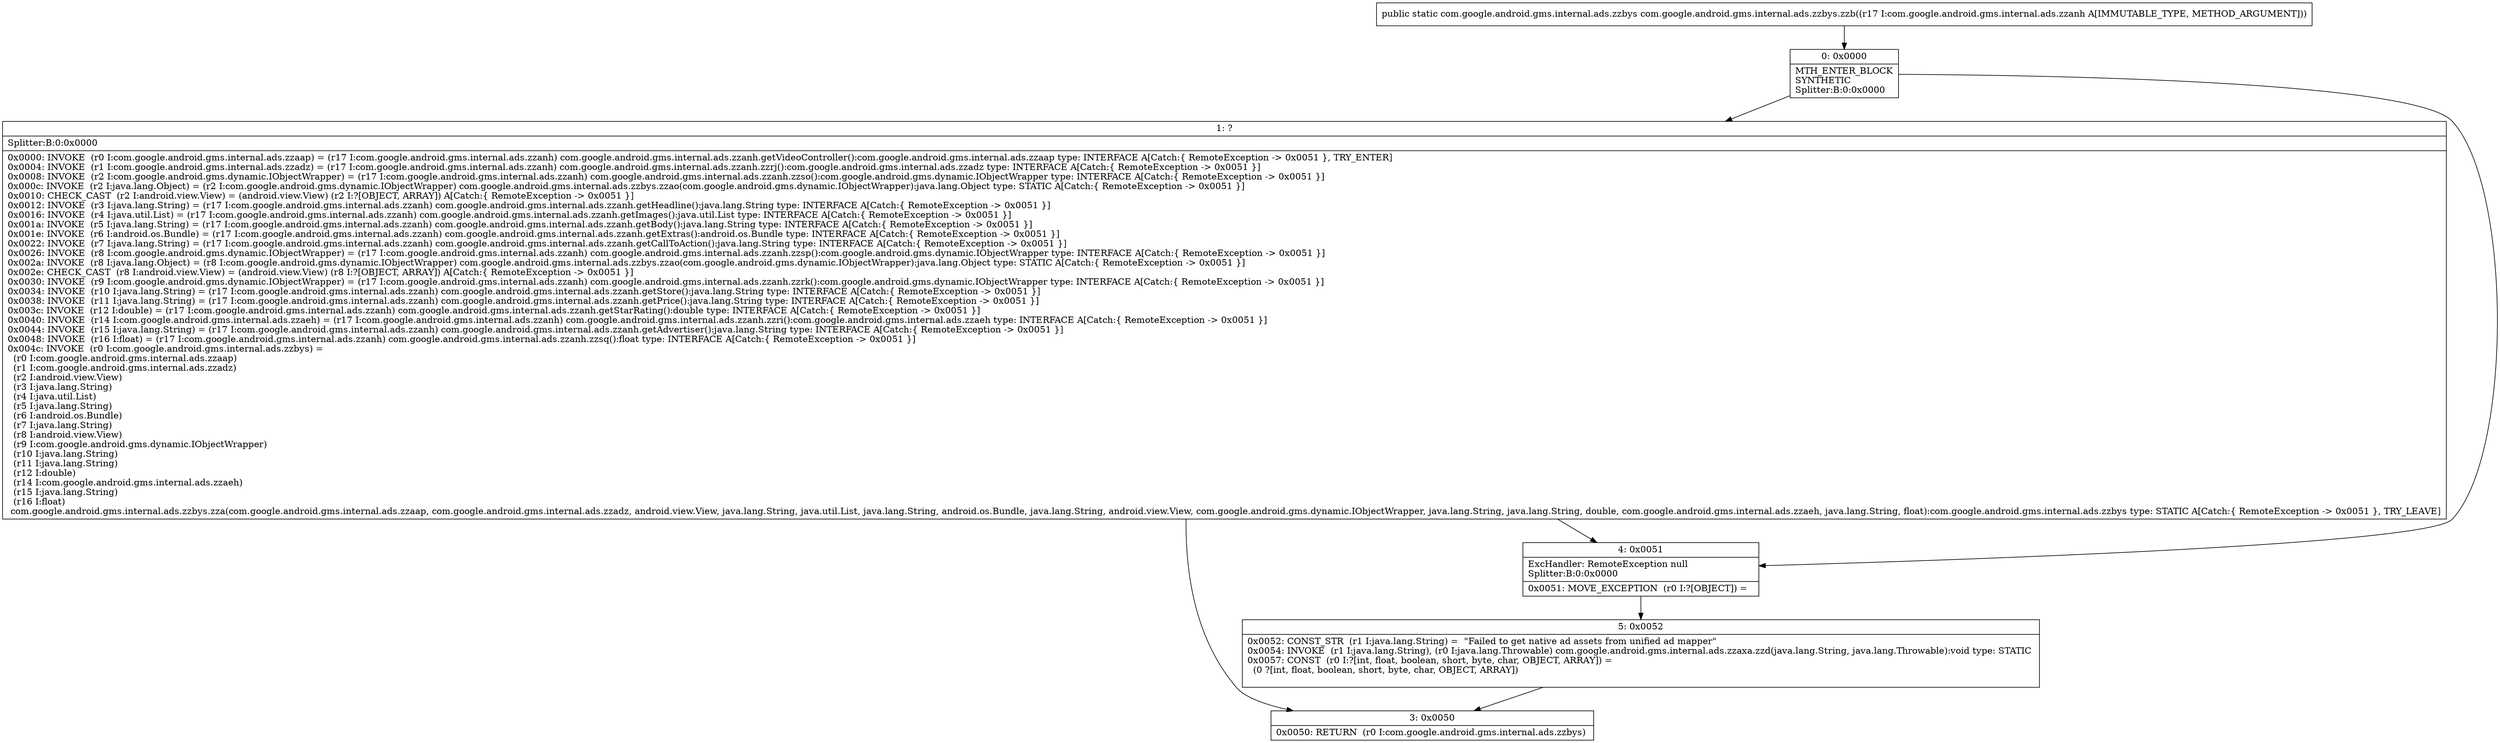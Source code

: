digraph "CFG forcom.google.android.gms.internal.ads.zzbys.zzb(Lcom\/google\/android\/gms\/internal\/ads\/zzanh;)Lcom\/google\/android\/gms\/internal\/ads\/zzbys;" {
Node_0 [shape=record,label="{0\:\ 0x0000|MTH_ENTER_BLOCK\lSYNTHETIC\lSplitter:B:0:0x0000\l}"];
Node_1 [shape=record,label="{1\:\ ?|Splitter:B:0:0x0000\l|0x0000: INVOKE  (r0 I:com.google.android.gms.internal.ads.zzaap) = (r17 I:com.google.android.gms.internal.ads.zzanh) com.google.android.gms.internal.ads.zzanh.getVideoController():com.google.android.gms.internal.ads.zzaap type: INTERFACE A[Catch:\{ RemoteException \-\> 0x0051 \}, TRY_ENTER]\l0x0004: INVOKE  (r1 I:com.google.android.gms.internal.ads.zzadz) = (r17 I:com.google.android.gms.internal.ads.zzanh) com.google.android.gms.internal.ads.zzanh.zzrj():com.google.android.gms.internal.ads.zzadz type: INTERFACE A[Catch:\{ RemoteException \-\> 0x0051 \}]\l0x0008: INVOKE  (r2 I:com.google.android.gms.dynamic.IObjectWrapper) = (r17 I:com.google.android.gms.internal.ads.zzanh) com.google.android.gms.internal.ads.zzanh.zzso():com.google.android.gms.dynamic.IObjectWrapper type: INTERFACE A[Catch:\{ RemoteException \-\> 0x0051 \}]\l0x000c: INVOKE  (r2 I:java.lang.Object) = (r2 I:com.google.android.gms.dynamic.IObjectWrapper) com.google.android.gms.internal.ads.zzbys.zzao(com.google.android.gms.dynamic.IObjectWrapper):java.lang.Object type: STATIC A[Catch:\{ RemoteException \-\> 0x0051 \}]\l0x0010: CHECK_CAST  (r2 I:android.view.View) = (android.view.View) (r2 I:?[OBJECT, ARRAY]) A[Catch:\{ RemoteException \-\> 0x0051 \}]\l0x0012: INVOKE  (r3 I:java.lang.String) = (r17 I:com.google.android.gms.internal.ads.zzanh) com.google.android.gms.internal.ads.zzanh.getHeadline():java.lang.String type: INTERFACE A[Catch:\{ RemoteException \-\> 0x0051 \}]\l0x0016: INVOKE  (r4 I:java.util.List) = (r17 I:com.google.android.gms.internal.ads.zzanh) com.google.android.gms.internal.ads.zzanh.getImages():java.util.List type: INTERFACE A[Catch:\{ RemoteException \-\> 0x0051 \}]\l0x001a: INVOKE  (r5 I:java.lang.String) = (r17 I:com.google.android.gms.internal.ads.zzanh) com.google.android.gms.internal.ads.zzanh.getBody():java.lang.String type: INTERFACE A[Catch:\{ RemoteException \-\> 0x0051 \}]\l0x001e: INVOKE  (r6 I:android.os.Bundle) = (r17 I:com.google.android.gms.internal.ads.zzanh) com.google.android.gms.internal.ads.zzanh.getExtras():android.os.Bundle type: INTERFACE A[Catch:\{ RemoteException \-\> 0x0051 \}]\l0x0022: INVOKE  (r7 I:java.lang.String) = (r17 I:com.google.android.gms.internal.ads.zzanh) com.google.android.gms.internal.ads.zzanh.getCallToAction():java.lang.String type: INTERFACE A[Catch:\{ RemoteException \-\> 0x0051 \}]\l0x0026: INVOKE  (r8 I:com.google.android.gms.dynamic.IObjectWrapper) = (r17 I:com.google.android.gms.internal.ads.zzanh) com.google.android.gms.internal.ads.zzanh.zzsp():com.google.android.gms.dynamic.IObjectWrapper type: INTERFACE A[Catch:\{ RemoteException \-\> 0x0051 \}]\l0x002a: INVOKE  (r8 I:java.lang.Object) = (r8 I:com.google.android.gms.dynamic.IObjectWrapper) com.google.android.gms.internal.ads.zzbys.zzao(com.google.android.gms.dynamic.IObjectWrapper):java.lang.Object type: STATIC A[Catch:\{ RemoteException \-\> 0x0051 \}]\l0x002e: CHECK_CAST  (r8 I:android.view.View) = (android.view.View) (r8 I:?[OBJECT, ARRAY]) A[Catch:\{ RemoteException \-\> 0x0051 \}]\l0x0030: INVOKE  (r9 I:com.google.android.gms.dynamic.IObjectWrapper) = (r17 I:com.google.android.gms.internal.ads.zzanh) com.google.android.gms.internal.ads.zzanh.zzrk():com.google.android.gms.dynamic.IObjectWrapper type: INTERFACE A[Catch:\{ RemoteException \-\> 0x0051 \}]\l0x0034: INVOKE  (r10 I:java.lang.String) = (r17 I:com.google.android.gms.internal.ads.zzanh) com.google.android.gms.internal.ads.zzanh.getStore():java.lang.String type: INTERFACE A[Catch:\{ RemoteException \-\> 0x0051 \}]\l0x0038: INVOKE  (r11 I:java.lang.String) = (r17 I:com.google.android.gms.internal.ads.zzanh) com.google.android.gms.internal.ads.zzanh.getPrice():java.lang.String type: INTERFACE A[Catch:\{ RemoteException \-\> 0x0051 \}]\l0x003c: INVOKE  (r12 I:double) = (r17 I:com.google.android.gms.internal.ads.zzanh) com.google.android.gms.internal.ads.zzanh.getStarRating():double type: INTERFACE A[Catch:\{ RemoteException \-\> 0x0051 \}]\l0x0040: INVOKE  (r14 I:com.google.android.gms.internal.ads.zzaeh) = (r17 I:com.google.android.gms.internal.ads.zzanh) com.google.android.gms.internal.ads.zzanh.zzri():com.google.android.gms.internal.ads.zzaeh type: INTERFACE A[Catch:\{ RemoteException \-\> 0x0051 \}]\l0x0044: INVOKE  (r15 I:java.lang.String) = (r17 I:com.google.android.gms.internal.ads.zzanh) com.google.android.gms.internal.ads.zzanh.getAdvertiser():java.lang.String type: INTERFACE A[Catch:\{ RemoteException \-\> 0x0051 \}]\l0x0048: INVOKE  (r16 I:float) = (r17 I:com.google.android.gms.internal.ads.zzanh) com.google.android.gms.internal.ads.zzanh.zzsq():float type: INTERFACE A[Catch:\{ RemoteException \-\> 0x0051 \}]\l0x004c: INVOKE  (r0 I:com.google.android.gms.internal.ads.zzbys) = \l  (r0 I:com.google.android.gms.internal.ads.zzaap)\l  (r1 I:com.google.android.gms.internal.ads.zzadz)\l  (r2 I:android.view.View)\l  (r3 I:java.lang.String)\l  (r4 I:java.util.List)\l  (r5 I:java.lang.String)\l  (r6 I:android.os.Bundle)\l  (r7 I:java.lang.String)\l  (r8 I:android.view.View)\l  (r9 I:com.google.android.gms.dynamic.IObjectWrapper)\l  (r10 I:java.lang.String)\l  (r11 I:java.lang.String)\l  (r12 I:double)\l  (r14 I:com.google.android.gms.internal.ads.zzaeh)\l  (r15 I:java.lang.String)\l  (r16 I:float)\l com.google.android.gms.internal.ads.zzbys.zza(com.google.android.gms.internal.ads.zzaap, com.google.android.gms.internal.ads.zzadz, android.view.View, java.lang.String, java.util.List, java.lang.String, android.os.Bundle, java.lang.String, android.view.View, com.google.android.gms.dynamic.IObjectWrapper, java.lang.String, java.lang.String, double, com.google.android.gms.internal.ads.zzaeh, java.lang.String, float):com.google.android.gms.internal.ads.zzbys type: STATIC A[Catch:\{ RemoteException \-\> 0x0051 \}, TRY_LEAVE]\l}"];
Node_3 [shape=record,label="{3\:\ 0x0050|0x0050: RETURN  (r0 I:com.google.android.gms.internal.ads.zzbys) \l}"];
Node_4 [shape=record,label="{4\:\ 0x0051|ExcHandler: RemoteException null\lSplitter:B:0:0x0000\l|0x0051: MOVE_EXCEPTION  (r0 I:?[OBJECT]) =  \l}"];
Node_5 [shape=record,label="{5\:\ 0x0052|0x0052: CONST_STR  (r1 I:java.lang.String) =  \"Failed to get native ad assets from unified ad mapper\" \l0x0054: INVOKE  (r1 I:java.lang.String), (r0 I:java.lang.Throwable) com.google.android.gms.internal.ads.zzaxa.zzd(java.lang.String, java.lang.Throwable):void type: STATIC \l0x0057: CONST  (r0 I:?[int, float, boolean, short, byte, char, OBJECT, ARRAY]) = \l  (0 ?[int, float, boolean, short, byte, char, OBJECT, ARRAY])\l \l}"];
MethodNode[shape=record,label="{public static com.google.android.gms.internal.ads.zzbys com.google.android.gms.internal.ads.zzbys.zzb((r17 I:com.google.android.gms.internal.ads.zzanh A[IMMUTABLE_TYPE, METHOD_ARGUMENT])) }"];
MethodNode -> Node_0;
Node_0 -> Node_1;
Node_0 -> Node_4;
Node_1 -> Node_4;
Node_1 -> Node_3;
Node_4 -> Node_5;
Node_5 -> Node_3;
}

